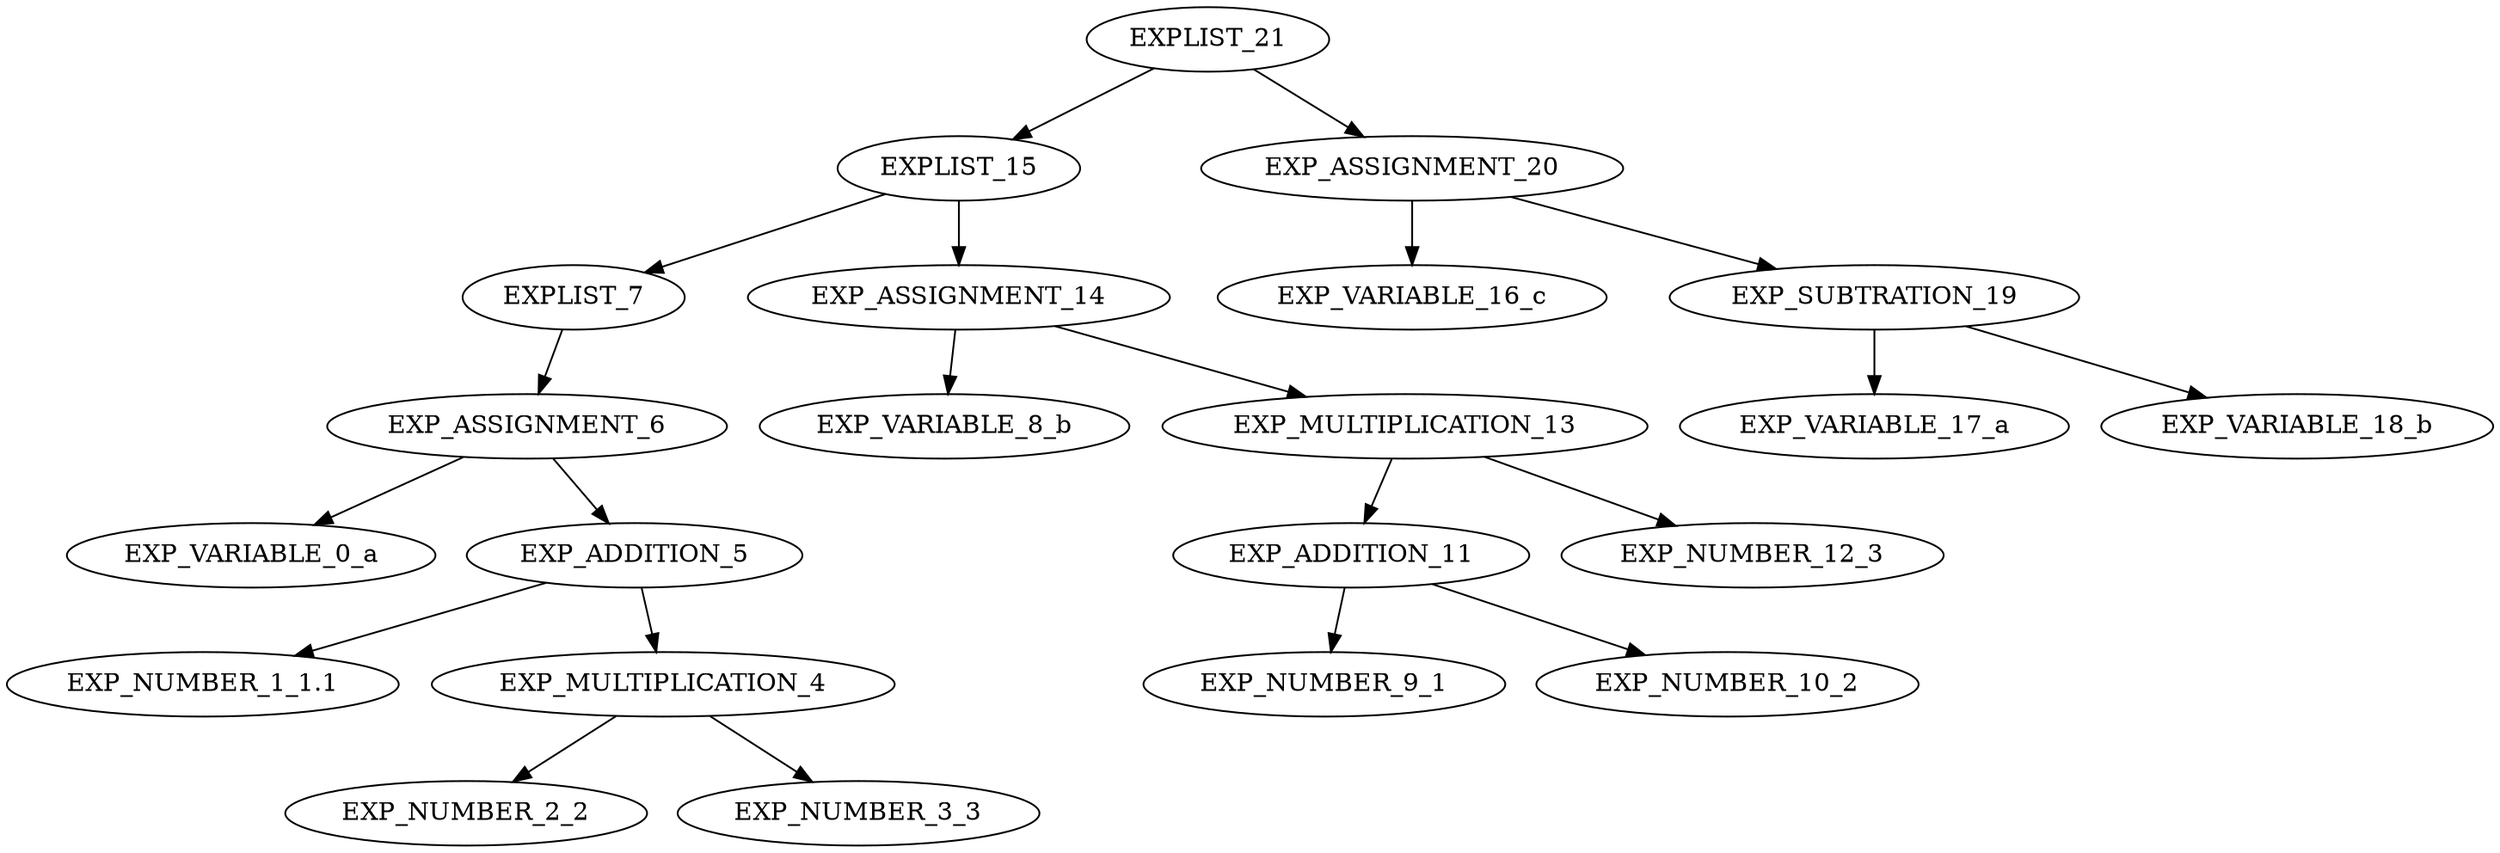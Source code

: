 digraph G{
"EXPLIST_21"->"EXPLIST_15";
"EXPLIST_15"->"EXPLIST_7";
"EXPLIST_7"->"EXP_ASSIGNMENT_6";
"EXP_ASSIGNMENT_6"->"EXP_VARIABLE_0_a";
"EXP_ASSIGNMENT_6"->"EXP_ADDITION_5";
"EXP_ADDITION_5"->"EXP_NUMBER_1_1.1";
"EXP_ADDITION_5"->"EXP_MULTIPLICATION_4";
"EXP_MULTIPLICATION_4"->"EXP_NUMBER_2_2";
"EXP_MULTIPLICATION_4"->"EXP_NUMBER_3_3";
"EXPLIST_15"->"EXP_ASSIGNMENT_14";
"EXP_ASSIGNMENT_14"->"EXP_VARIABLE_8_b";
"EXP_ASSIGNMENT_14"->"EXP_MULTIPLICATION_13";
"EXP_MULTIPLICATION_13"->"EXP_ADDITION_11";
"EXP_ADDITION_11"->"EXP_NUMBER_9_1";
"EXP_ADDITION_11"->"EXP_NUMBER_10_2";
"EXP_MULTIPLICATION_13"->"EXP_NUMBER_12_3";
"EXPLIST_21"->"EXP_ASSIGNMENT_20";
"EXP_ASSIGNMENT_20"->"EXP_VARIABLE_16_c";
"EXP_ASSIGNMENT_20"->"EXP_SUBTRATION_19";
"EXP_SUBTRATION_19"->"EXP_VARIABLE_17_a";
"EXP_SUBTRATION_19"->"EXP_VARIABLE_18_b";
}
